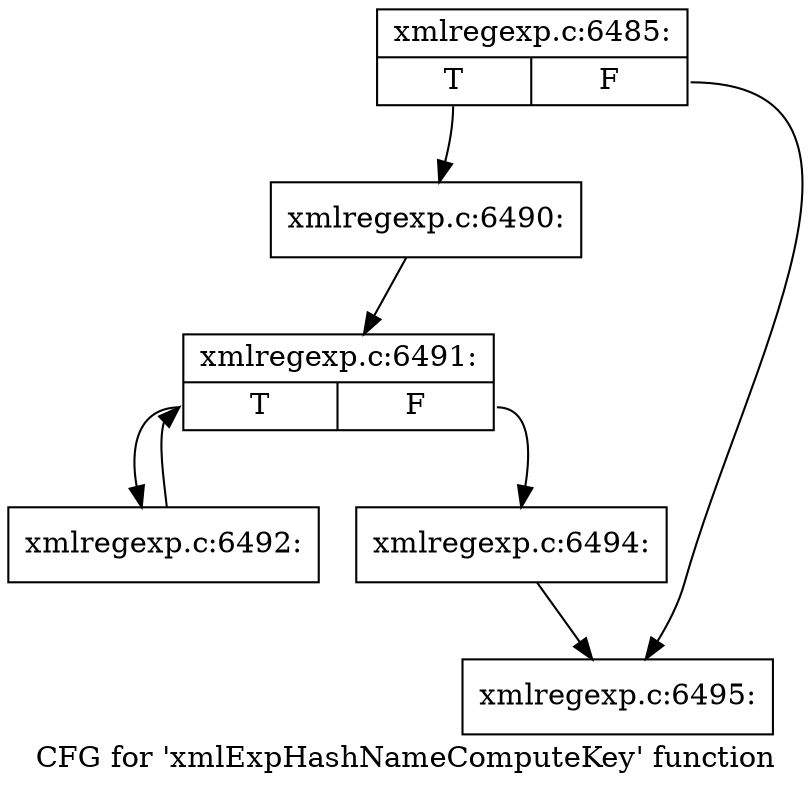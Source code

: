 digraph "CFG for 'xmlExpHashNameComputeKey' function" {
	label="CFG for 'xmlExpHashNameComputeKey' function";

	Node0x44d6920 [shape=record,label="{xmlregexp.c:6485:|{<s0>T|<s1>F}}"];
	Node0x44d6920:s0 -> Node0x4502700;
	Node0x44d6920:s1 -> Node0x4502750;
	Node0x4502700 [shape=record,label="{xmlregexp.c:6490:}"];
	Node0x4502700 -> Node0x4502f60;
	Node0x4502f60 [shape=record,label="{xmlregexp.c:6491:|{<s0>T|<s1>F}}"];
	Node0x4502f60:s0 -> Node0x45035e0;
	Node0x4502f60:s1 -> Node0x4503180;
	Node0x45035e0 [shape=record,label="{xmlregexp.c:6492:}"];
	Node0x45035e0 -> Node0x4502f60;
	Node0x4503180 [shape=record,label="{xmlregexp.c:6494:}"];
	Node0x4503180 -> Node0x4502750;
	Node0x4502750 [shape=record,label="{xmlregexp.c:6495:}"];
}
